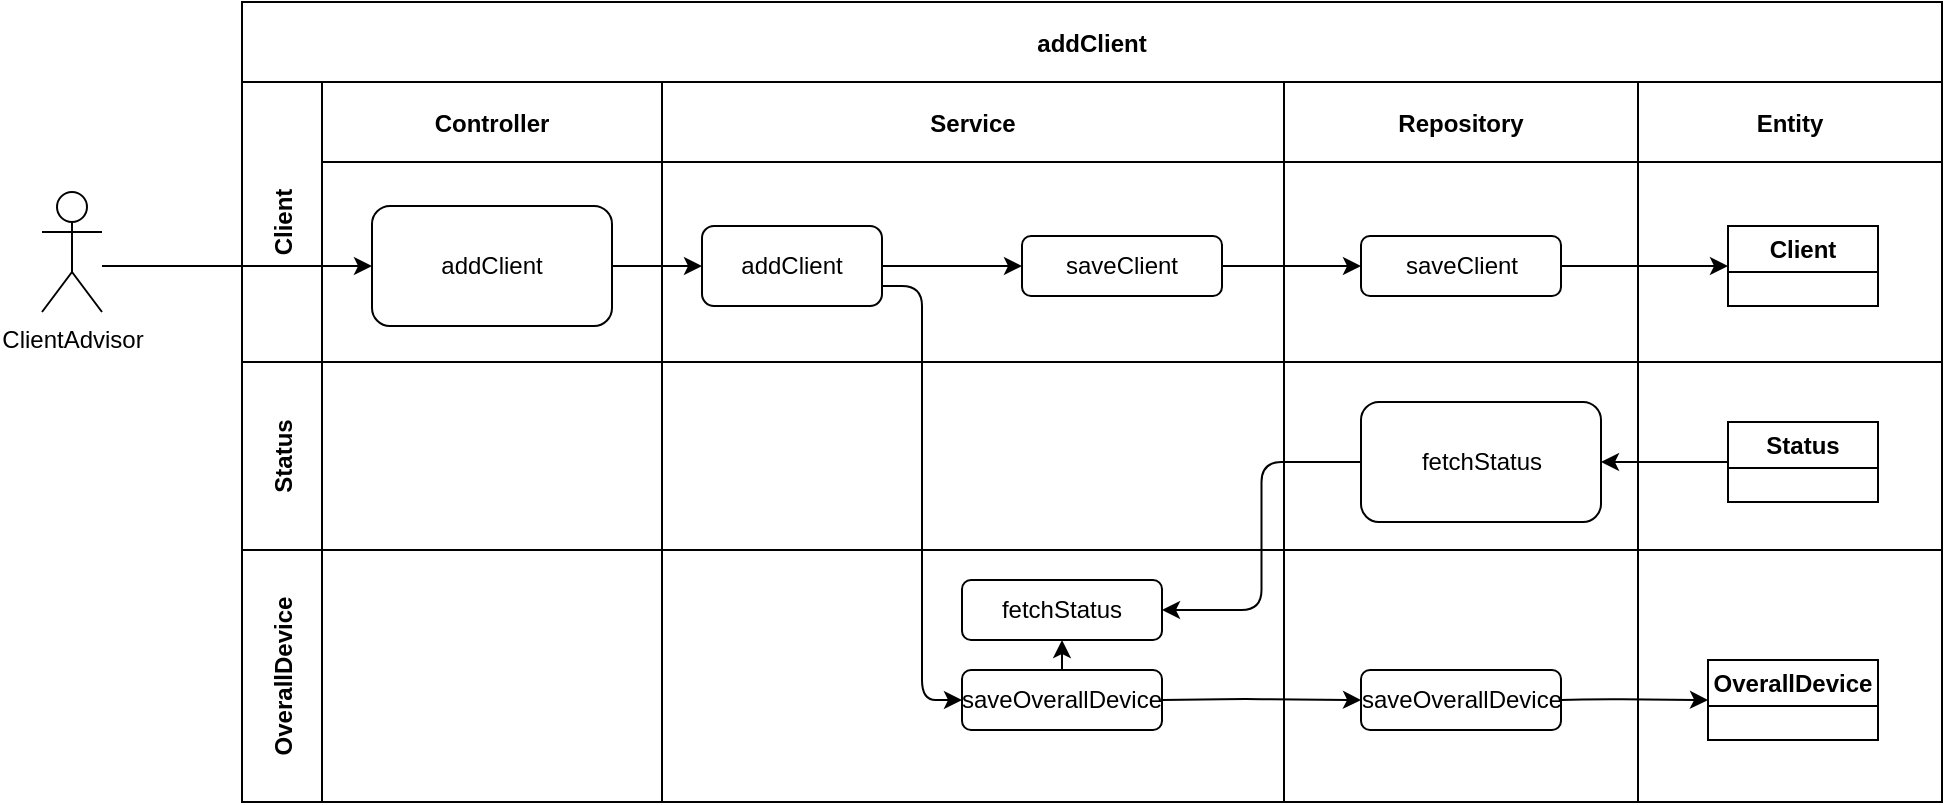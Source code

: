 <mxfile>
    <diagram id="-zmcCSXWewOiJTIEjJnk" name="Page-1">
        <mxGraphModel dx="1674" dy="779" grid="1" gridSize="10" guides="1" tooltips="1" connect="1" arrows="1" fold="1" page="1" pageScale="1" pageWidth="850" pageHeight="1100" math="0" shadow="0">
            <root>
                <mxCell id="0"/>
                <mxCell id="1" parent="0"/>
                <mxCell id="60" style="edgeStyle=none;html=1;" parent="1" target="45" edge="1">
                    <mxGeometry relative="1" as="geometry">
                        <mxPoint x="70" y="152" as="sourcePoint"/>
                    </mxGeometry>
                </mxCell>
                <mxCell id="44" value="ClientAdvisor" style="shape=umlActor;verticalLabelPosition=bottom;verticalAlign=top;html=1;outlineConnect=0;" parent="1" vertex="1">
                    <mxGeometry x="40" y="115" width="30" height="60" as="geometry"/>
                </mxCell>
                <mxCell id="2" value="addClient" style="shape=table;childLayout=tableLayout;startSize=40;collapsible=0;recursiveResize=0;expand=0;fontStyle=1;" parent="1" vertex="1">
                    <mxGeometry x="140" y="20" width="850" height="400" as="geometry"/>
                </mxCell>
                <mxCell id="3" value="Client" style="shape=tableRow;horizontal=0;startSize=40;swimlaneHead=0;swimlaneBody=0;top=0;left=0;bottom=0;right=0;dropTarget=0;fillColor=none;collapsible=0;recursiveResize=0;expand=0;fontStyle=1;" parent="2" vertex="1">
                    <mxGeometry y="40" width="850" height="140" as="geometry"/>
                </mxCell>
                <mxCell id="4" value="Controller" style="swimlane;swimlaneHead=0;swimlaneBody=0;fontStyle=0;connectable=0;fillColor=none;startSize=40;collapsible=0;recursiveResize=0;expand=0;fontStyle=1;" parent="3" vertex="1">
                    <mxGeometry x="40" width="170" height="140" as="geometry">
                        <mxRectangle width="170" height="140" as="alternateBounds"/>
                    </mxGeometry>
                </mxCell>
                <mxCell id="45" value="addClient" style="rounded=1;whiteSpace=wrap;html=1;" parent="4" vertex="1">
                    <mxGeometry x="25" y="62" width="120" height="60" as="geometry"/>
                </mxCell>
                <mxCell id="5" value="Service" style="swimlane;swimlaneHead=0;swimlaneBody=0;fontStyle=0;connectable=0;fillColor=none;startSize=40;collapsible=0;recursiveResize=0;expand=0;fontStyle=1;" parent="3" vertex="1">
                    <mxGeometry x="210" width="311" height="140" as="geometry">
                        <mxRectangle width="311" height="140" as="alternateBounds"/>
                    </mxGeometry>
                </mxCell>
                <mxCell id="61" value="addClient" style="rounded=1;whiteSpace=wrap;html=1;" parent="5" vertex="1">
                    <mxGeometry x="20" y="72" width="90" height="40" as="geometry"/>
                </mxCell>
                <mxCell id="80" value="saveClient" style="rounded=1;whiteSpace=wrap;html=1;" parent="5" vertex="1">
                    <mxGeometry x="180" y="77" width="100" height="30" as="geometry"/>
                </mxCell>
                <mxCell id="141" style="edgeStyle=none;html=1;exitX=1;exitY=0.5;exitDx=0;exitDy=0;entryX=0;entryY=0.5;entryDx=0;entryDy=0;" parent="5" source="61" target="80" edge="1">
                    <mxGeometry relative="1" as="geometry"/>
                </mxCell>
                <mxCell id="6" value="Repository" style="swimlane;swimlaneHead=0;swimlaneBody=0;fontStyle=0;connectable=0;fillColor=none;startSize=40;collapsible=0;recursiveResize=0;expand=0;fontStyle=1;" parent="3" vertex="1">
                    <mxGeometry x="521" width="177" height="140" as="geometry">
                        <mxRectangle width="177" height="140" as="alternateBounds"/>
                    </mxGeometry>
                </mxCell>
                <mxCell id="92" value="saveClient" style="rounded=1;whiteSpace=wrap;html=1;" parent="6" vertex="1">
                    <mxGeometry x="38.5" y="77" width="100" height="30" as="geometry"/>
                </mxCell>
                <mxCell id="23" value="Entity" style="swimlane;swimlaneHead=0;swimlaneBody=0;fontStyle=0;connectable=0;fillColor=none;startSize=40;collapsible=0;recursiveResize=0;expand=0;fontStyle=1;" parent="3" vertex="1">
                    <mxGeometry x="698" width="152" height="140" as="geometry">
                        <mxRectangle width="152" height="140" as="alternateBounds"/>
                    </mxGeometry>
                </mxCell>
                <mxCell id="50" value="Client" style="swimlane;whiteSpace=wrap;html=1;" parent="23" vertex="1">
                    <mxGeometry x="45" y="72" width="75" height="40" as="geometry"/>
                </mxCell>
                <mxCell id="64" style="edgeStyle=none;html=1;exitX=1;exitY=0.5;exitDx=0;exitDy=0;entryX=0;entryY=0.5;entryDx=0;entryDy=0;" parent="3" source="45" target="61" edge="1">
                    <mxGeometry relative="1" as="geometry"/>
                </mxCell>
                <mxCell id="95" style="edgeStyle=none;html=1;exitX=1;exitY=0.5;exitDx=0;exitDy=0;entryX=0;entryY=0.5;entryDx=0;entryDy=0;" parent="3" source="92" target="50" edge="1">
                    <mxGeometry relative="1" as="geometry">
                        <mxPoint x="755" y="77" as="targetPoint"/>
                        <Array as="points"/>
                    </mxGeometry>
                </mxCell>
                <mxCell id="143" style="edgeStyle=none;html=1;exitX=1;exitY=0.5;exitDx=0;exitDy=0;entryX=0;entryY=0.5;entryDx=0;entryDy=0;" parent="3" source="80" target="92" edge="1">
                    <mxGeometry relative="1" as="geometry"/>
                </mxCell>
                <mxCell id="29" value="Status" style="shape=tableRow;horizontal=0;startSize=40;swimlaneHead=0;swimlaneBody=0;top=0;left=0;bottom=0;right=0;dropTarget=0;fillColor=none;collapsible=0;recursiveResize=0;expand=0;fontStyle=1;" parent="2" vertex="1">
                    <mxGeometry y="180" width="850" height="94" as="geometry"/>
                </mxCell>
                <mxCell id="30" style="swimlane;swimlaneHead=0;swimlaneBody=0;fontStyle=0;connectable=0;fillColor=none;startSize=0;collapsible=0;recursiveResize=0;expand=0;fontStyle=1;" parent="29" vertex="1">
                    <mxGeometry x="40" width="170" height="94" as="geometry">
                        <mxRectangle width="170" height="94" as="alternateBounds"/>
                    </mxGeometry>
                </mxCell>
                <mxCell id="31" value="" style="swimlane;swimlaneHead=0;swimlaneBody=0;fontStyle=0;connectable=0;fillColor=none;startSize=0;collapsible=0;recursiveResize=0;expand=0;fontStyle=1;" parent="29" vertex="1">
                    <mxGeometry x="210" width="311" height="94" as="geometry">
                        <mxRectangle width="311" height="94" as="alternateBounds"/>
                    </mxGeometry>
                </mxCell>
                <mxCell id="32" style="swimlane;swimlaneHead=0;swimlaneBody=0;fontStyle=0;connectable=0;fillColor=none;startSize=0;collapsible=0;recursiveResize=0;expand=0;fontStyle=1;" parent="29" vertex="1">
                    <mxGeometry x="521" width="177" height="94" as="geometry">
                        <mxRectangle width="177" height="94" as="alternateBounds"/>
                    </mxGeometry>
                </mxCell>
                <mxCell id="54" value="fetchStatus" style="rounded=1;whiteSpace=wrap;html=1;" parent="32" vertex="1">
                    <mxGeometry x="38.5" y="20" width="120" height="60" as="geometry"/>
                </mxCell>
                <mxCell id="33" style="swimlane;swimlaneHead=0;swimlaneBody=0;fontStyle=0;connectable=0;fillColor=none;startSize=0;collapsible=0;recursiveResize=0;expand=0;fontStyle=1;" parent="29" vertex="1">
                    <mxGeometry x="698" width="152" height="94" as="geometry">
                        <mxRectangle width="152" height="94" as="alternateBounds"/>
                    </mxGeometry>
                </mxCell>
                <mxCell id="46" value="Status" style="swimlane;whiteSpace=wrap;html=1;" parent="33" vertex="1">
                    <mxGeometry x="45" y="30" width="75" height="40" as="geometry"/>
                </mxCell>
                <mxCell id="55" style="edgeStyle=none;html=1;exitX=0;exitY=0.5;exitDx=0;exitDy=0;entryX=1;entryY=0.5;entryDx=0;entryDy=0;" parent="29" source="46" target="54" edge="1">
                    <mxGeometry relative="1" as="geometry"/>
                </mxCell>
                <mxCell id="34" value="OverallDevice" style="shape=tableRow;horizontal=0;startSize=40;swimlaneHead=0;swimlaneBody=0;top=0;left=0;bottom=0;right=0;dropTarget=0;fillColor=none;collapsible=0;recursiveResize=0;expand=0;fontStyle=1;" parent="2" vertex="1">
                    <mxGeometry y="274" width="850" height="126" as="geometry"/>
                </mxCell>
                <mxCell id="35" style="swimlane;swimlaneHead=0;swimlaneBody=0;fontStyle=0;connectable=0;fillColor=none;startSize=0;collapsible=0;recursiveResize=0;expand=0;fontStyle=1;" parent="34" vertex="1">
                    <mxGeometry x="40" width="170" height="126" as="geometry">
                        <mxRectangle width="170" height="126" as="alternateBounds"/>
                    </mxGeometry>
                </mxCell>
                <mxCell id="36" style="swimlane;swimlaneHead=0;swimlaneBody=0;fontStyle=0;connectable=0;fillColor=none;startSize=0;collapsible=0;recursiveResize=0;expand=0;fontStyle=1;" parent="34" vertex="1">
                    <mxGeometry x="210" width="311" height="126" as="geometry">
                        <mxRectangle width="311" height="126" as="alternateBounds"/>
                    </mxGeometry>
                </mxCell>
                <mxCell id="127" value="fetchStatus&lt;span style=&quot;color: rgba(0, 0, 0, 0); font-family: monospace; font-size: 0px; text-align: start;&quot;&gt;3CmxGraphModel%3E%3Croot%3E%3CmxCell%20id%3D%220%22%2F%3E%3CmxCell%20id%3D%221%22%20parent%3D%220%22%2F%3E%3CmxCell%20id%3D%222%22%20value%3D%22fetchStatus%22%20style%3D%22rounded%3D1%3BwhiteSpace%3Dwrap%3Bhtml%3D1%3B%22%20vertex%3D%221%22%20parent%3D%221%22%3E%3CmxGeometry%20x%3D%22482.5%22%20y%3D%22150%22%20width%3D%22120%22%20height%3D%2260%22%20as%3D%22geometry%22%2F%3E%3C%2FmxCell%3E%3C%2Froot%3E%3C%2FmxGraphModel&lt;/span&gt;" style="rounded=1;whiteSpace=wrap;html=1;" parent="36" vertex="1">
                    <mxGeometry x="150" y="15" width="100" height="30" as="geometry"/>
                </mxCell>
                <mxCell id="157" style="edgeStyle=none;html=1;exitX=0.5;exitY=0;exitDx=0;exitDy=0;entryX=0.5;entryY=1;entryDx=0;entryDy=0;" parent="36" source="160" target="127" edge="1">
                    <mxGeometry relative="1" as="geometry">
                        <mxPoint x="150" y="40" as="targetPoint"/>
                        <Array as="points"/>
                    </mxGeometry>
                </mxCell>
                <mxCell id="160" value="saveOverallDevice" style="rounded=1;whiteSpace=wrap;html=1;" parent="36" vertex="1">
                    <mxGeometry x="150" y="60" width="100" height="30" as="geometry"/>
                </mxCell>
                <mxCell id="163" value="OverallDevice" style="swimlane;whiteSpace=wrap;html=1;startSize=23;" parent="36" vertex="1">
                    <mxGeometry x="523" y="55" width="85" height="40" as="geometry"/>
                </mxCell>
                <mxCell id="162" value="saveOverallDevice" style="rounded=1;whiteSpace=wrap;html=1;" parent="36" vertex="1">
                    <mxGeometry x="349.5" y="60" width="100" height="30" as="geometry"/>
                </mxCell>
                <mxCell id="164" style="edgeStyle=none;html=1;exitX=1;exitY=0.5;exitDx=0;exitDy=0;entryX=0;entryY=0.5;entryDx=0;entryDy=0;" parent="36" source="162" target="163" edge="1">
                    <mxGeometry relative="1" as="geometry">
                        <Array as="points">
                            <mxPoint x="470" y="74.5"/>
                        </Array>
                    </mxGeometry>
                </mxCell>
                <mxCell id="165" style="edgeStyle=none;html=1;exitX=1;exitY=0.5;exitDx=0;exitDy=0;entryX=0;entryY=0.5;entryDx=0;entryDy=0;" parent="36" source="160" target="162" edge="1">
                    <mxGeometry relative="1" as="geometry">
                        <Array as="points">
                            <mxPoint x="290" y="74.5"/>
                        </Array>
                    </mxGeometry>
                </mxCell>
                <mxCell id="37" style="swimlane;swimlaneHead=0;swimlaneBody=0;fontStyle=0;connectable=0;fillColor=none;startSize=0;collapsible=0;recursiveResize=0;expand=0;fontStyle=1;" parent="34" vertex="1">
                    <mxGeometry x="521" width="177" height="126" as="geometry">
                        <mxRectangle width="177" height="126" as="alternateBounds"/>
                    </mxGeometry>
                </mxCell>
                <mxCell id="38" style="swimlane;swimlaneHead=0;swimlaneBody=0;fontStyle=0;connectable=0;fillColor=none;startSize=0;collapsible=0;recursiveResize=0;expand=0;fontStyle=1;" parent="34" vertex="1">
                    <mxGeometry x="698" width="152" height="126" as="geometry">
                        <mxRectangle width="152" height="126" as="alternateBounds"/>
                    </mxGeometry>
                </mxCell>
                <mxCell id="176" style="edgeStyle=orthogonalEdgeStyle;html=1;exitX=0;exitY=0.5;exitDx=0;exitDy=0;entryX=1;entryY=0.5;entryDx=0;entryDy=0;" parent="2" source="54" target="127" edge="1">
                    <mxGeometry relative="1" as="geometry"/>
                </mxCell>
                <mxCell id="142" style="edgeStyle=orthogonalEdgeStyle;html=1;exitX=1;exitY=0.75;exitDx=0;exitDy=0;entryX=0;entryY=0.5;entryDx=0;entryDy=0;" parent="2" source="61" target="160" edge="1">
                    <mxGeometry relative="1" as="geometry">
                        <mxPoint x="265" y="440" as="targetPoint"/>
                    </mxGeometry>
                </mxCell>
            </root>
        </mxGraphModel>
    </diagram>
</mxfile>
